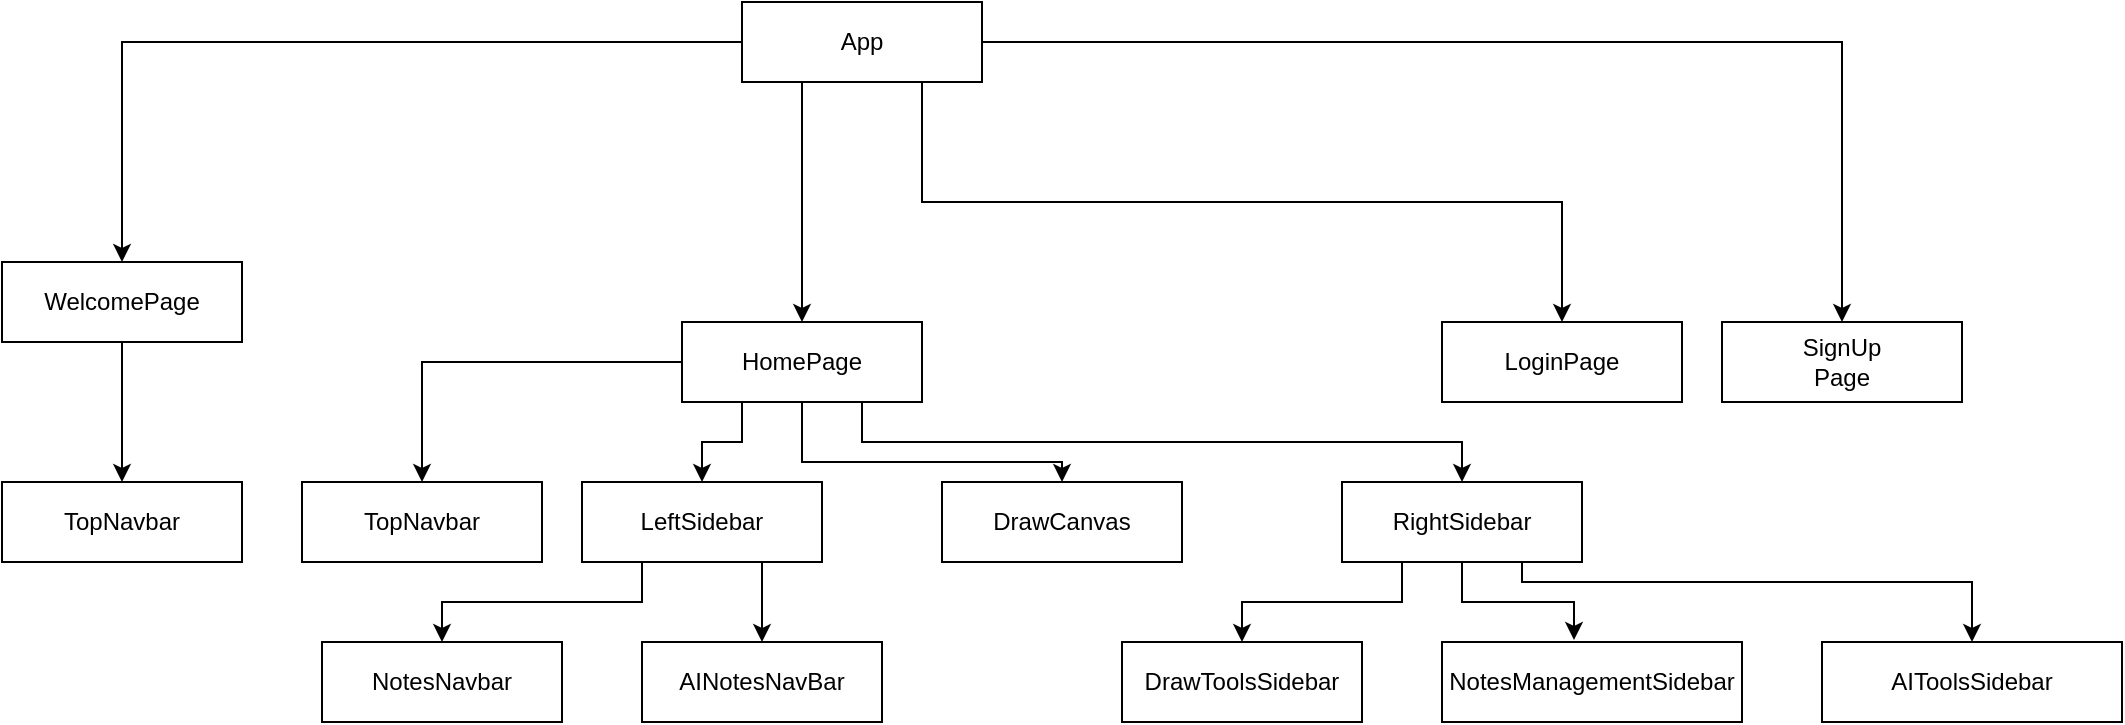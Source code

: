 <mxfile>
    <diagram name="Page-1" id="sbyNNd2j1UO8sUcXuag3">
        <mxGraphModel dx="906" dy="283" grid="1" gridSize="10" guides="1" tooltips="1" connect="1" arrows="1" fold="1" page="1" pageScale="1" pageWidth="850" pageHeight="1100" math="0" shadow="0">
            <root>
                <mxCell id="0"/>
                <mxCell id="1" parent="0"/>
                <mxCell id="fqxUzCbWjnlFnFz9UkCs-20" style="edgeStyle=orthogonalEdgeStyle;rounded=0;orthogonalLoop=1;jettySize=auto;html=1;exitX=0;exitY=0.5;exitDx=0;exitDy=0;entryX=0.5;entryY=0;entryDx=0;entryDy=0;" parent="1" source="fqxUzCbWjnlFnFz9UkCs-1" target="fqxUzCbWjnlFnFz9UkCs-19" edge="1">
                    <mxGeometry relative="1" as="geometry">
                        <Array as="points">
                            <mxPoint x="70" y="20"/>
                        </Array>
                    </mxGeometry>
                </mxCell>
                <mxCell id="fqxUzCbWjnlFnFz9UkCs-23" style="edgeStyle=orthogonalEdgeStyle;rounded=0;orthogonalLoop=1;jettySize=auto;html=1;exitX=0.75;exitY=1;exitDx=0;exitDy=0;entryX=0.5;entryY=0;entryDx=0;entryDy=0;" parent="1" source="fqxUzCbWjnlFnFz9UkCs-1" target="fqxUzCbWjnlFnFz9UkCs-5" edge="1">
                    <mxGeometry relative="1" as="geometry"/>
                </mxCell>
                <mxCell id="fqxUzCbWjnlFnFz9UkCs-24" style="edgeStyle=orthogonalEdgeStyle;rounded=0;orthogonalLoop=1;jettySize=auto;html=1;exitX=1;exitY=0.5;exitDx=0;exitDy=0;entryX=0.5;entryY=0;entryDx=0;entryDy=0;" parent="1" source="fqxUzCbWjnlFnFz9UkCs-1" target="fqxUzCbWjnlFnFz9UkCs-6" edge="1">
                    <mxGeometry relative="1" as="geometry"/>
                </mxCell>
                <mxCell id="fqxUzCbWjnlFnFz9UkCs-35" style="edgeStyle=orthogonalEdgeStyle;rounded=0;orthogonalLoop=1;jettySize=auto;html=1;exitX=0.25;exitY=1;exitDx=0;exitDy=0;entryX=0.5;entryY=0;entryDx=0;entryDy=0;" parent="1" source="fqxUzCbWjnlFnFz9UkCs-1" target="fqxUzCbWjnlFnFz9UkCs-4" edge="1">
                    <mxGeometry relative="1" as="geometry"/>
                </mxCell>
                <mxCell id="fqxUzCbWjnlFnFz9UkCs-1" value="App" style="rounded=0;whiteSpace=wrap;html=1;" parent="1" vertex="1">
                    <mxGeometry x="380" width="120" height="40" as="geometry"/>
                </mxCell>
                <mxCell id="fqxUzCbWjnlFnFz9UkCs-30" style="edgeStyle=orthogonalEdgeStyle;rounded=0;orthogonalLoop=1;jettySize=auto;html=1;exitX=0;exitY=0.5;exitDx=0;exitDy=0;entryX=0.5;entryY=0;entryDx=0;entryDy=0;" parent="1" source="fqxUzCbWjnlFnFz9UkCs-4" target="fqxUzCbWjnlFnFz9UkCs-26" edge="1">
                    <mxGeometry relative="1" as="geometry"/>
                </mxCell>
                <mxCell id="fqxUzCbWjnlFnFz9UkCs-33" style="edgeStyle=orthogonalEdgeStyle;rounded=0;orthogonalLoop=1;jettySize=auto;html=1;exitX=0.25;exitY=1;exitDx=0;exitDy=0;entryX=0.5;entryY=0;entryDx=0;entryDy=0;" parent="1" source="fqxUzCbWjnlFnFz9UkCs-4" target="fqxUzCbWjnlFnFz9UkCs-28" edge="1">
                    <mxGeometry relative="1" as="geometry"/>
                </mxCell>
                <mxCell id="fqxUzCbWjnlFnFz9UkCs-34" style="edgeStyle=orthogonalEdgeStyle;rounded=0;orthogonalLoop=1;jettySize=auto;html=1;exitX=0.75;exitY=1;exitDx=0;exitDy=0;entryX=0.5;entryY=0;entryDx=0;entryDy=0;" parent="1" source="fqxUzCbWjnlFnFz9UkCs-4" target="fqxUzCbWjnlFnFz9UkCs-29" edge="1">
                    <mxGeometry relative="1" as="geometry"/>
                </mxCell>
                <mxCell id="fqxUzCbWjnlFnFz9UkCs-37" style="edgeStyle=orthogonalEdgeStyle;rounded=0;orthogonalLoop=1;jettySize=auto;html=1;exitX=0.5;exitY=1;exitDx=0;exitDy=0;entryX=0.5;entryY=0;entryDx=0;entryDy=0;" parent="1" source="fqxUzCbWjnlFnFz9UkCs-4" target="fqxUzCbWjnlFnFz9UkCs-36" edge="1">
                    <mxGeometry relative="1" as="geometry">
                        <Array as="points">
                            <mxPoint x="410" y="230"/>
                            <mxPoint x="540" y="230"/>
                        </Array>
                    </mxGeometry>
                </mxCell>
                <mxCell id="fqxUzCbWjnlFnFz9UkCs-4" value="HomePage" style="rounded=0;whiteSpace=wrap;html=1;" parent="1" vertex="1">
                    <mxGeometry x="350" y="160" width="120" height="40" as="geometry"/>
                </mxCell>
                <mxCell id="fqxUzCbWjnlFnFz9UkCs-5" value="LoginPage" style="rounded=0;whiteSpace=wrap;html=1;" parent="1" vertex="1">
                    <mxGeometry x="730" y="160" width="120" height="40" as="geometry"/>
                </mxCell>
                <mxCell id="fqxUzCbWjnlFnFz9UkCs-6" value="SignUp&lt;br&gt;Page" style="rounded=0;whiteSpace=wrap;html=1;" parent="1" vertex="1">
                    <mxGeometry x="870" y="160" width="120" height="40" as="geometry"/>
                </mxCell>
                <mxCell id="fqxUzCbWjnlFnFz9UkCs-22" style="edgeStyle=orthogonalEdgeStyle;rounded=0;orthogonalLoop=1;jettySize=auto;html=1;exitX=0.5;exitY=1;exitDx=0;exitDy=0;entryX=0.5;entryY=0;entryDx=0;entryDy=0;" parent="1" source="fqxUzCbWjnlFnFz9UkCs-19" target="fqxUzCbWjnlFnFz9UkCs-21" edge="1">
                    <mxGeometry relative="1" as="geometry"/>
                </mxCell>
                <mxCell id="fqxUzCbWjnlFnFz9UkCs-19" value="WelcomePage" style="rounded=0;whiteSpace=wrap;html=1;" parent="1" vertex="1">
                    <mxGeometry x="10" y="130" width="120" height="40" as="geometry"/>
                </mxCell>
                <mxCell id="fqxUzCbWjnlFnFz9UkCs-21" value="TopNavbar" style="rounded=0;whiteSpace=wrap;html=1;" parent="1" vertex="1">
                    <mxGeometry x="10" y="240" width="120" height="40" as="geometry"/>
                </mxCell>
                <mxCell id="fqxUzCbWjnlFnFz9UkCs-26" value="TopNavbar" style="rounded=0;whiteSpace=wrap;html=1;" parent="1" vertex="1">
                    <mxGeometry x="160" y="240" width="120" height="40" as="geometry"/>
                </mxCell>
                <mxCell id="fqxUzCbWjnlFnFz9UkCs-40" style="edgeStyle=orthogonalEdgeStyle;rounded=0;orthogonalLoop=1;jettySize=auto;html=1;exitX=0.25;exitY=1;exitDx=0;exitDy=0;entryX=0.5;entryY=0;entryDx=0;entryDy=0;" parent="1" source="fqxUzCbWjnlFnFz9UkCs-28" target="fqxUzCbWjnlFnFz9UkCs-39" edge="1">
                    <mxGeometry relative="1" as="geometry"/>
                </mxCell>
                <mxCell id="fqxUzCbWjnlFnFz9UkCs-41" style="edgeStyle=orthogonalEdgeStyle;rounded=0;orthogonalLoop=1;jettySize=auto;html=1;exitX=0.75;exitY=1;exitDx=0;exitDy=0;entryX=0.5;entryY=0;entryDx=0;entryDy=0;" parent="1" source="fqxUzCbWjnlFnFz9UkCs-28" target="fqxUzCbWjnlFnFz9UkCs-38" edge="1">
                    <mxGeometry relative="1" as="geometry"/>
                </mxCell>
                <mxCell id="fqxUzCbWjnlFnFz9UkCs-28" value="LeftSidebar" style="rounded=0;whiteSpace=wrap;html=1;" parent="1" vertex="1">
                    <mxGeometry x="300" y="240" width="120" height="40" as="geometry"/>
                </mxCell>
                <mxCell id="fqxUzCbWjnlFnFz9UkCs-47" style="edgeStyle=orthogonalEdgeStyle;rounded=0;orthogonalLoop=1;jettySize=auto;html=1;exitX=0.25;exitY=1;exitDx=0;exitDy=0;entryX=0.5;entryY=0;entryDx=0;entryDy=0;" parent="1" source="fqxUzCbWjnlFnFz9UkCs-29" target="fqxUzCbWjnlFnFz9UkCs-42" edge="1">
                    <mxGeometry relative="1" as="geometry"/>
                </mxCell>
                <mxCell id="fqxUzCbWjnlFnFz9UkCs-49" style="edgeStyle=orthogonalEdgeStyle;rounded=0;orthogonalLoop=1;jettySize=auto;html=1;exitX=0.75;exitY=1;exitDx=0;exitDy=0;entryX=0.5;entryY=0;entryDx=0;entryDy=0;" parent="1" source="fqxUzCbWjnlFnFz9UkCs-29" target="fqxUzCbWjnlFnFz9UkCs-45" edge="1">
                    <mxGeometry relative="1" as="geometry">
                        <Array as="points">
                            <mxPoint x="770" y="290"/>
                            <mxPoint x="995" y="290"/>
                        </Array>
                    </mxGeometry>
                </mxCell>
                <mxCell id="fqxUzCbWjnlFnFz9UkCs-29" value="RightSidebar" style="rounded=0;whiteSpace=wrap;html=1;" parent="1" vertex="1">
                    <mxGeometry x="680" y="240" width="120" height="40" as="geometry"/>
                </mxCell>
                <mxCell id="fqxUzCbWjnlFnFz9UkCs-36" value="DrawCanvas" style="rounded=0;whiteSpace=wrap;html=1;" parent="1" vertex="1">
                    <mxGeometry x="480" y="240" width="120" height="40" as="geometry"/>
                </mxCell>
                <mxCell id="fqxUzCbWjnlFnFz9UkCs-38" value="AINotesNavBar" style="rounded=0;whiteSpace=wrap;html=1;" parent="1" vertex="1">
                    <mxGeometry x="330" y="320" width="120" height="40" as="geometry"/>
                </mxCell>
                <mxCell id="fqxUzCbWjnlFnFz9UkCs-39" value="NotesNavbar" style="rounded=0;whiteSpace=wrap;html=1;" parent="1" vertex="1">
                    <mxGeometry x="170" y="320" width="120" height="40" as="geometry"/>
                </mxCell>
                <mxCell id="fqxUzCbWjnlFnFz9UkCs-42" value="DrawToolsSidebar" style="rounded=0;whiteSpace=wrap;html=1;" parent="1" vertex="1">
                    <mxGeometry x="570" y="320" width="120" height="40" as="geometry"/>
                </mxCell>
                <mxCell id="fqxUzCbWjnlFnFz9UkCs-43" value="NotesManagementSidebar" style="rounded=0;whiteSpace=wrap;html=1;" parent="1" vertex="1">
                    <mxGeometry x="730" y="320" width="150" height="40" as="geometry"/>
                </mxCell>
                <mxCell id="fqxUzCbWjnlFnFz9UkCs-45" value="AIToolsSidebar" style="rounded=0;whiteSpace=wrap;html=1;" parent="1" vertex="1">
                    <mxGeometry x="920" y="320" width="150" height="40" as="geometry"/>
                </mxCell>
                <mxCell id="fqxUzCbWjnlFnFz9UkCs-48" style="edgeStyle=orthogonalEdgeStyle;rounded=0;orthogonalLoop=1;jettySize=auto;html=1;exitX=0.5;exitY=1;exitDx=0;exitDy=0;entryX=0.44;entryY=-0.025;entryDx=0;entryDy=0;entryPerimeter=0;" parent="1" source="fqxUzCbWjnlFnFz9UkCs-29" target="fqxUzCbWjnlFnFz9UkCs-43" edge="1">
                    <mxGeometry relative="1" as="geometry"/>
                </mxCell>
            </root>
        </mxGraphModel>
    </diagram>
</mxfile>